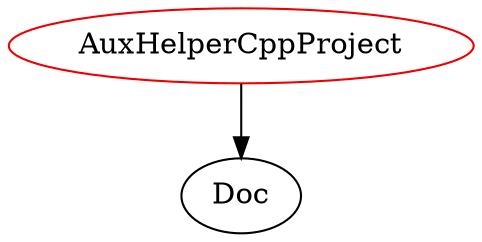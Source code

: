 digraph auxhelpercppproject{
AuxHelperCppProject -> Doc;
AuxHelperCppProject	[shape=oval, color=red2, label="AuxHelperCppProject"];
}
